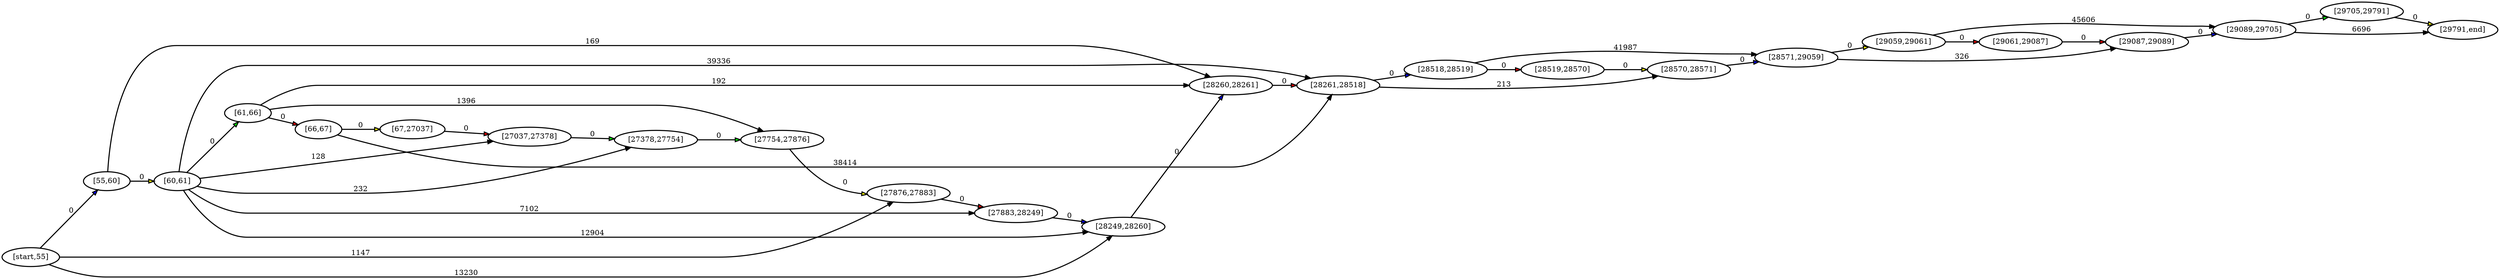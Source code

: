digraph N {
	overlap="false"
	rankdir="LR"
	0 [label="[start,55]", style="bold"];
	1 [label="[55,60]", style="bold"];
	2 [label="[60,61]", style="bold"];
	3 [label="[61,66]", style="bold"];
	4 [label="[66,67]", style="bold"];
	5 [label="[67,27037]", style="bold"];
	6 [label="[27037,27378]", style="bold"];
	7 [label="[27378,27754]", style="bold"];
	8 [label="[27754,27876]", style="bold"];
	9 [label="[27876,27883]", style="bold"];
	10 [label="[27883,28249]", style="bold"];
	11 [label="[28249,28260]", style="bold"];
	12 [label="[28260,28261]", style="bold"];
	13 [label="[28261,28518]", style="bold"];
	14 [label="[28518,28519]", style="bold"];
	15 [label="[28519,28570]", style="bold"];
	16 [label="[28570,28571]", style="bold"];
	17 [label="[28571,29059]", style="bold"];
	18 [label="[29059,29061]", style="bold"];
	19 [label="[29061,29087]", style="bold"];
	20 [label="[29087,29089]", style="bold"];
	21 [label="[29089,29705]", style="bold"];
	22 [label="[29705,29791]", style="bold"];
	23 [label="[29791,end]", style="bold"];
	0 -> 9 [label="1147", fillcolor=black, style="bold"];
	0 -> 11 [label="13230", fillcolor=black, style="bold"];
	1 -> 12 [label="169", fillcolor=black, style="bold"];
	2 -> 6 [label="128", fillcolor=black, style="bold"];
	2 -> 7 [label="232", fillcolor=black, style="bold"];
	2 -> 10 [label="7102", fillcolor=black, style="bold"];
	2 -> 11 [label="12904", fillcolor=black, style="bold"];
	2 -> 13 [label="39336", fillcolor=black, style="bold"];
	3 -> 8 [label="1396", fillcolor=black, style="bold"];
	3 -> 12 [label="192", fillcolor=black, style="bold"];
	4 -> 13 [label="38414", fillcolor=black, style="bold"];
	13 -> 16 [label="213", fillcolor=black, style="bold"];
	14 -> 17 [label="41987", fillcolor=black, style="bold"];
	17 -> 20 [label="326", fillcolor=black, style="bold"];
	18 -> 21 [label="45606", fillcolor=black, style="bold"];
	21 -> 23 [label="6696", fillcolor=black, style="bold"];
	3 -> 4 [label="0", fillcolor=red, style="bold"];
	4 -> 5 [label="0", fillcolor=yellow, style="bold"];
	17 -> 18 [label="0", fillcolor=yellow, style="bold"];
	18 -> 19 [label="0", fillcolor=red, style="bold"];
	21 -> 22 [label="0", fillcolor=green, style="bold"];
	10 -> 11 [label="0", fillcolor=blue, style="bold"];
	15 -> 16 [label="0", fillcolor=yellow, style="bold"];
	16 -> 17 [label="0", fillcolor=blue, style="bold"];
	5 -> 6 [label="0", fillcolor=red, style="bold"];
	19 -> 20 [label="0", fillcolor=red, style="bold"];
	22 -> 23 [label="0", fillcolor=yellow, style="bold"];
	20 -> 21 [label="0", fillcolor=blue, style="bold"];
	8 -> 9 [label="0", fillcolor=yellow, style="bold"];
	11 -> 12 [label="0", fillcolor=blue, style="bold"];
	12 -> 13 [label="0", fillcolor=red, style="bold"];
	13 -> 14 [label="0", fillcolor=blue, style="bold"];
	14 -> 15 [label="0", fillcolor=red, style="bold"];
	7 -> 8 [label="0", fillcolor=green, style="bold"];
	9 -> 10 [label="0", fillcolor=red, style="bold"];
	6 -> 7 [label="0", fillcolor=green, style="bold"];
	0 -> 1 [label="0", fillcolor=blue, style="bold"];
	1 -> 2 [label="0", fillcolor=yellow, style="bold"];
	2 -> 3 [label="0", fillcolor=green, style="bold"];
}